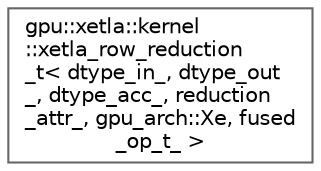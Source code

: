 digraph "Graphical Class Hierarchy"
{
 // LATEX_PDF_SIZE
  bgcolor="transparent";
  edge [fontname=Helvetica,fontsize=10,labelfontname=Helvetica,labelfontsize=10];
  node [fontname=Helvetica,fontsize=10,shape=box,height=0.2,width=0.4];
  rankdir="LR";
  Node0 [id="Node000000",label="gpu::xetla::kernel\l::xetla_row_reduction\l_t\< dtype_in_, dtype_out\l_, dtype_acc_, reduction\l_attr_, gpu_arch::Xe, fused\l_op_t_ \>",height=0.2,width=0.4,color="grey40", fillcolor="white", style="filled",URL="$structgpu_1_1xetla_1_1kernel_1_1xetla__row__reduction__t_3_01dtype__in___00_01dtype__out___00_01cd72c8b824c01ad6c9039a9957986bd1.html",tooltip="Is the row_reduction functor for Xe The idea is threads in group will cooperatively process matrix_m ..."];
}

